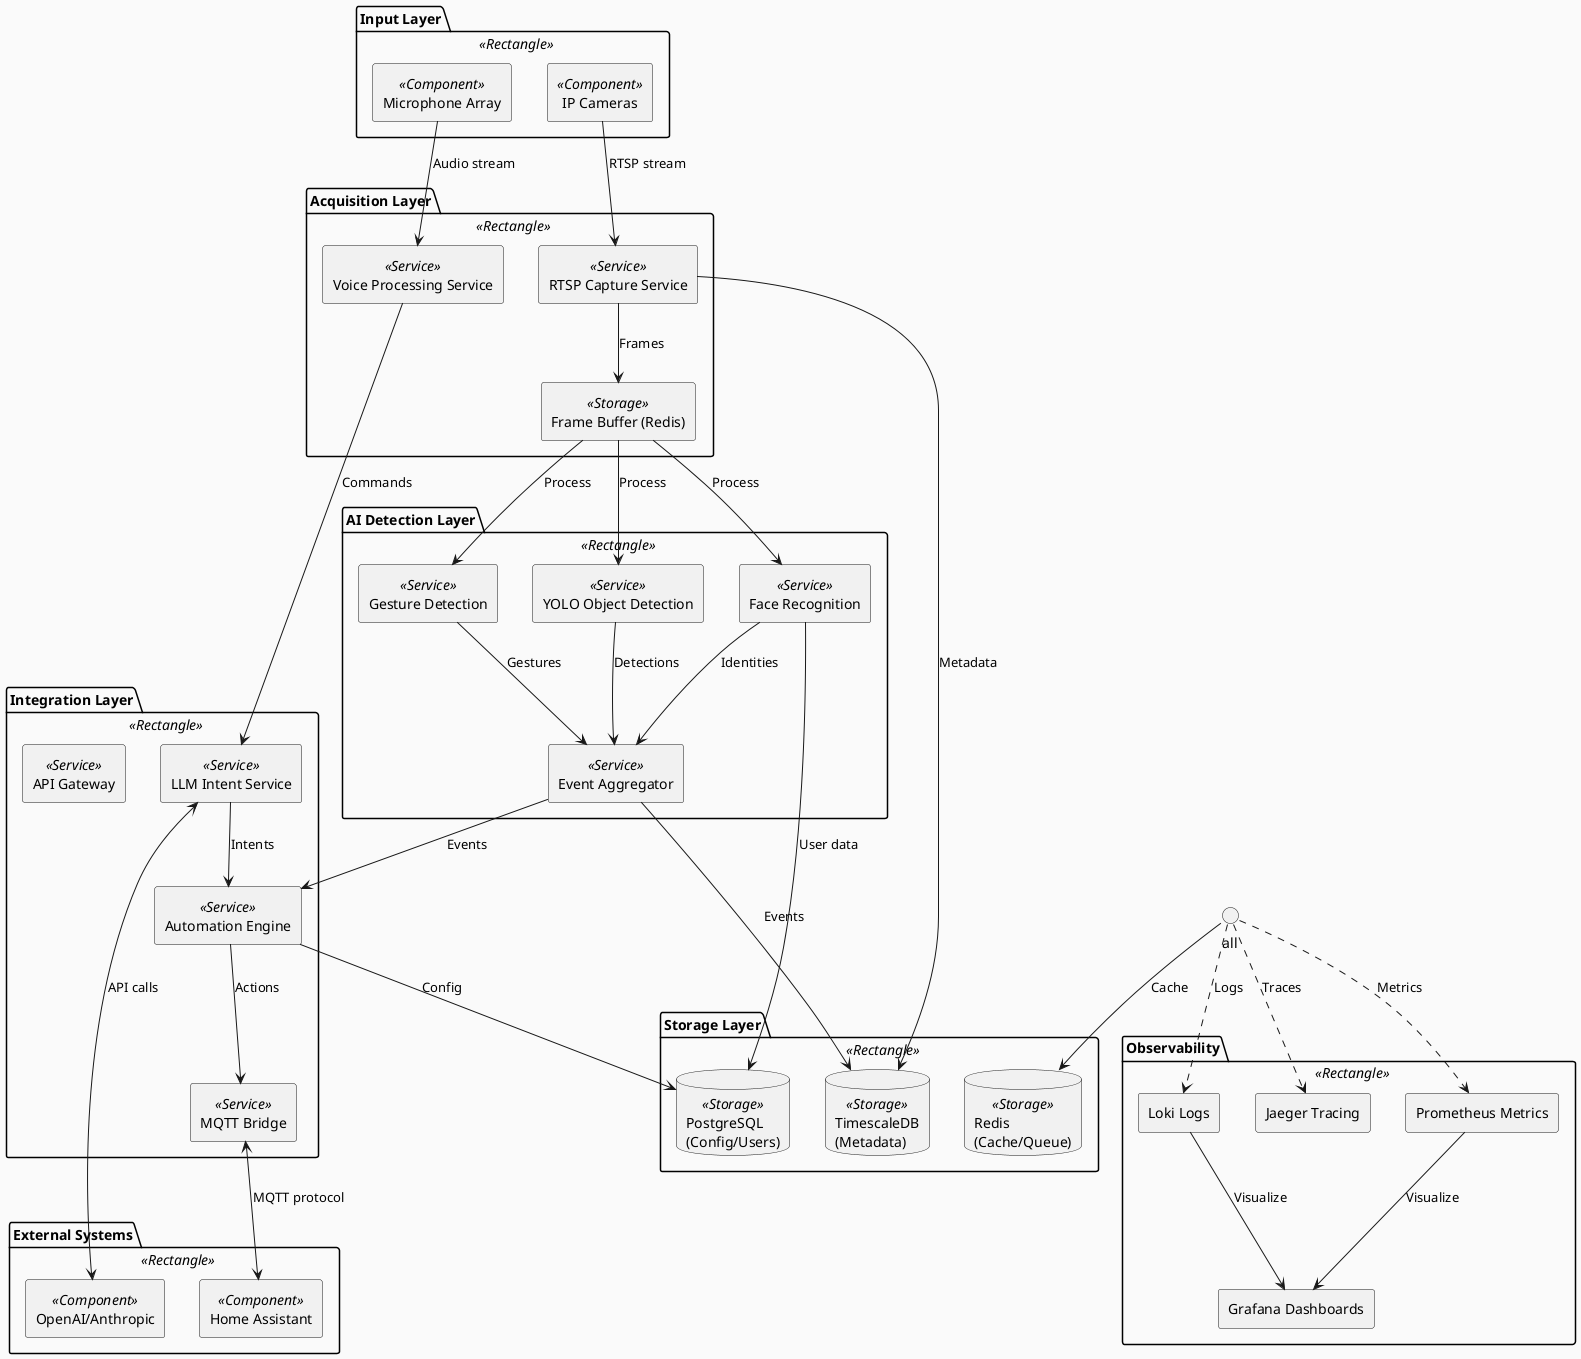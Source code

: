 @startuml Detektor System Architecture

!define RECTANGLE_COLOR #E1F5FE
!define COMPONENT_COLOR #81C784
!define SERVICE_COLOR #FFB74D
!define STORAGE_COLOR #9575CD

skinparam componentStyle rectangle
skinparam backgroundColor #FAFAFA
skinparam defaultFontName Arial

package "Input Layer" <<Rectangle>> {
  [IP Cameras] as CAM <<Component>>
  [Microphone Array] as MIC <<Component>>
}

package "Acquisition Layer" <<Rectangle>> {
  [RTSP Capture Service] as RTSP <<Service>>
  [Voice Processing Service] as VOICE <<Service>>
  [Frame Buffer (Redis)] as BUFFER <<Storage>>
}

package "AI Detection Layer" <<Rectangle>> {
  [YOLO Object Detection] as YOLO <<Service>>
  [Face Recognition] as FACE <<Service>>
  [Gesture Detection] as GESTURE <<Service>>
  [Event Aggregator] as AGGREGATOR <<Service>>
}

package "Integration Layer" <<Rectangle>> {
  [Automation Engine] as ENGINE <<Service>>
  [LLM Intent Service] as LLM <<Service>>
  [MQTT Bridge] as MQTT <<Service>>
  [API Gateway] as API <<Service>>
}

package "Storage Layer" <<Rectangle>> {
  database "TimescaleDB\n(Metadata)" as TSDB <<Storage>>
  database "PostgreSQL\n(Config/Users)" as PG <<Storage>>
  database "Redis\n(Cache/Queue)" as REDIS <<Storage>>
}

package "External Systems" <<Rectangle>> {
  [Home Assistant] as HA <<Component>>
  [OpenAI/Anthropic] as LLMAPI <<Component>>
}

package "Observability" <<Rectangle>> {
  [Jaeger Tracing] as JAEGER
  [Prometheus Metrics] as PROM
  [Grafana Dashboards] as GRAF
  [Loki Logs] as LOKI
}

' Connections
CAM --> RTSP : RTSP stream
MIC --> VOICE : Audio stream
RTSP --> BUFFER : Frames
BUFFER --> YOLO : Process
BUFFER --> FACE : Process
BUFFER --> GESTURE : Process
VOICE --> LLM : Commands

YOLO --> AGGREGATOR : Detections
FACE --> AGGREGATOR : Identities
GESTURE --> AGGREGATOR : Gestures

AGGREGATOR --> ENGINE : Events
ENGINE --> MQTT : Actions
LLM --> ENGINE : Intents

MQTT <--> HA : MQTT protocol
LLM <--> LLMAPI : API calls

' Storage connections
RTSP --> TSDB : Metadata
AGGREGATOR --> TSDB : Events
ENGINE --> PG : Config
FACE --> PG : User data
all --> REDIS : Cache

' Observability connections
all ..> JAEGER : Traces
all ..> PROM : Metrics
all ..> LOKI : Logs
PROM --> GRAF : Visualize
LOKI --> GRAF : Visualize

@enduml